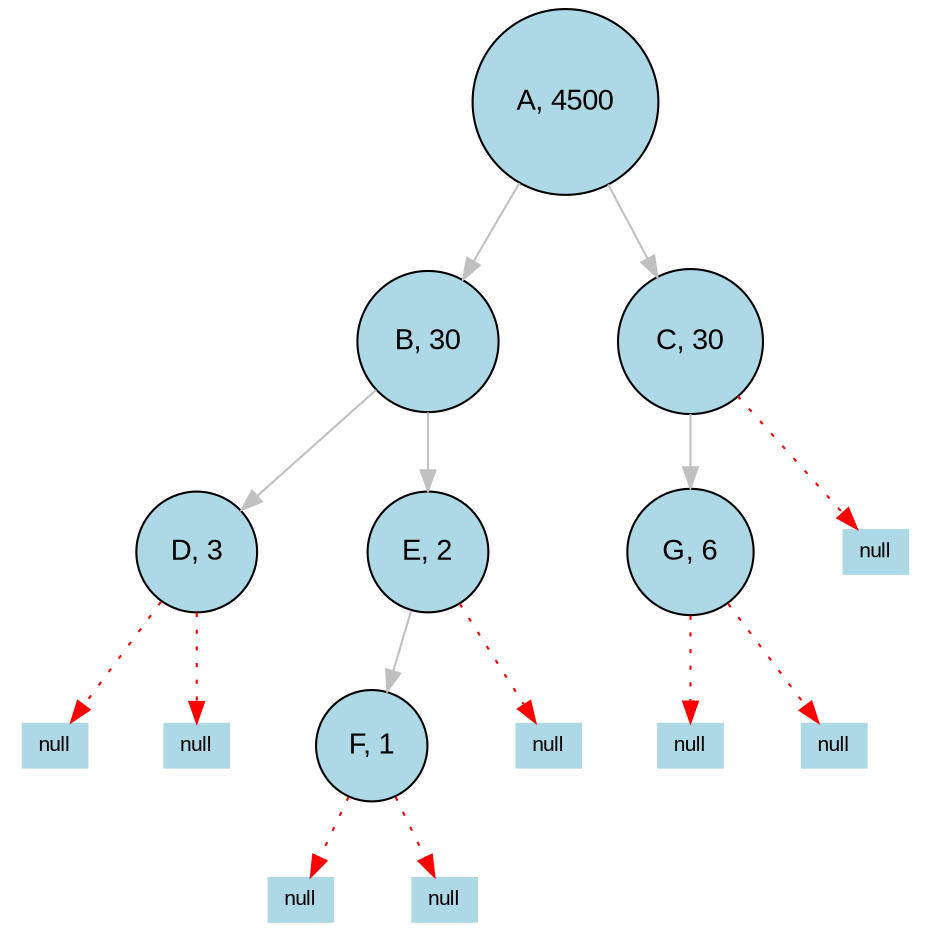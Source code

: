 digraph {
    graph [dpi=300, bgcolor=white, ratio=1.0]
    node [shape=circle, style=filled, fillcolor=lightblue, fontname=Arial, fontsize=14, width=0.3, height=0.3]
    edge [color=gray, fontname=Arial, fontsize=12]

    A [label="A, 4500"]
    B [label="B, 30"]
    C [label="C, 30"]
    D [label="D, 3"]
    E [label="E, 2"]
    F [label="F, 1"]
    G [label="G, 6"]
    Null1 [label="null", shape=plaintext, fontsize=10]
    Null2 [label="null", shape=plaintext, fontsize=10]
    Null3 [label="null", shape=plaintext, fontsize=10]
    Null4 [label="null", shape=plaintext, fontsize=10]
    Null5 [label="null", shape=plaintext, fontsize=10]
    Null6 [label="null", shape=plaintext, fontsize=10]
    Null7 [label="null", shape=plaintext, fontsize=10]
    Null8 [label="null", shape=plaintext, fontsize=10]

    A -> B
    A -> C
    B -> D
    B -> E
    C -> Null1 [color=red, style=dotted]
    C -> G
    D -> Null2 [color=red, style=dotted]
    D -> Null3 [color=red, style=dotted]
    E -> Null4 [color=red, style=dotted]
    E -> F
    F -> Null5 [color=red, style=dotted]
    F -> Null6 [color=red, style=dotted]
    G -> Null7 [color=red, style=dotted]
    G -> Null8 [color=red, style=dotted]
}


